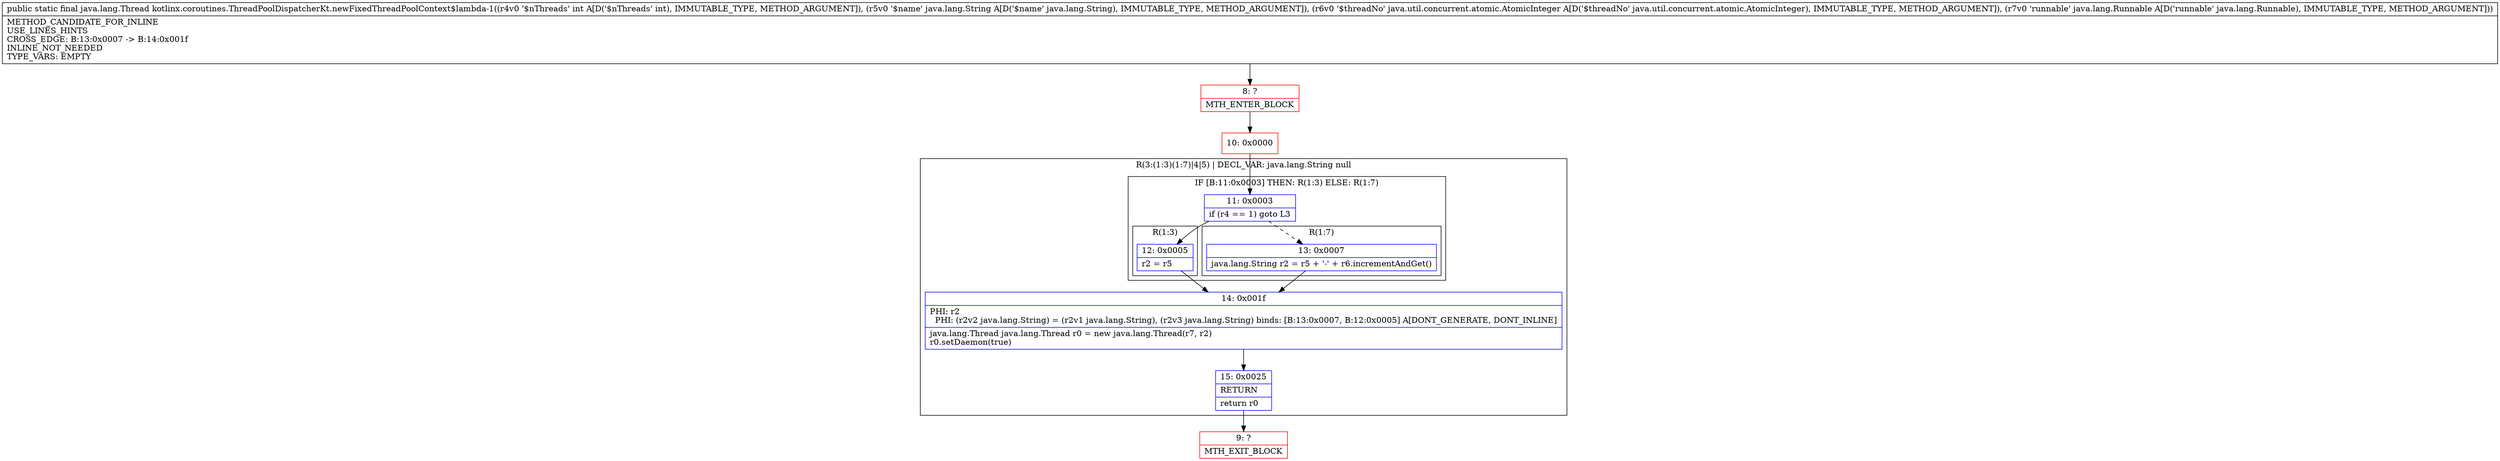 digraph "CFG forkotlinx.coroutines.ThreadPoolDispatcherKt.newFixedThreadPoolContext$lambda\-1(ILjava\/lang\/String;Ljava\/util\/concurrent\/atomic\/AtomicInteger;Ljava\/lang\/Runnable;)Ljava\/lang\/Thread;" {
subgraph cluster_Region_1559360568 {
label = "R(3:(1:3)(1:7)|4|5) | DECL_VAR: java.lang.String null\l";
node [shape=record,color=blue];
subgraph cluster_IfRegion_563960363 {
label = "IF [B:11:0x0003] THEN: R(1:3) ELSE: R(1:7)";
node [shape=record,color=blue];
Node_11 [shape=record,label="{11\:\ 0x0003|if (r4 == 1) goto L3\l}"];
subgraph cluster_Region_1478376125 {
label = "R(1:3)";
node [shape=record,color=blue];
Node_12 [shape=record,label="{12\:\ 0x0005|r2 = r5\l}"];
}
subgraph cluster_Region_1041654498 {
label = "R(1:7)";
node [shape=record,color=blue];
Node_13 [shape=record,label="{13\:\ 0x0007|java.lang.String r2 = r5 + '\-' + r6.incrementAndGet()\l}"];
}
}
Node_14 [shape=record,label="{14\:\ 0x001f|PHI: r2 \l  PHI: (r2v2 java.lang.String) = (r2v1 java.lang.String), (r2v3 java.lang.String) binds: [B:13:0x0007, B:12:0x0005] A[DONT_GENERATE, DONT_INLINE]\l|java.lang.Thread java.lang.Thread r0 = new java.lang.Thread(r7, r2)\lr0.setDaemon(true)\l}"];
Node_15 [shape=record,label="{15\:\ 0x0025|RETURN\l|return r0\l}"];
}
Node_8 [shape=record,color=red,label="{8\:\ ?|MTH_ENTER_BLOCK\l}"];
Node_10 [shape=record,color=red,label="{10\:\ 0x0000}"];
Node_9 [shape=record,color=red,label="{9\:\ ?|MTH_EXIT_BLOCK\l}"];
MethodNode[shape=record,label="{public static final java.lang.Thread kotlinx.coroutines.ThreadPoolDispatcherKt.newFixedThreadPoolContext$lambda\-1((r4v0 '$nThreads' int A[D('$nThreads' int), IMMUTABLE_TYPE, METHOD_ARGUMENT]), (r5v0 '$name' java.lang.String A[D('$name' java.lang.String), IMMUTABLE_TYPE, METHOD_ARGUMENT]), (r6v0 '$threadNo' java.util.concurrent.atomic.AtomicInteger A[D('$threadNo' java.util.concurrent.atomic.AtomicInteger), IMMUTABLE_TYPE, METHOD_ARGUMENT]), (r7v0 'runnable' java.lang.Runnable A[D('runnable' java.lang.Runnable), IMMUTABLE_TYPE, METHOD_ARGUMENT]))  | METHOD_CANDIDATE_FOR_INLINE\lUSE_LINES_HINTS\lCROSS_EDGE: B:13:0x0007 \-\> B:14:0x001f\lINLINE_NOT_NEEDED\lTYPE_VARS: EMPTY\l}"];
MethodNode -> Node_8;Node_11 -> Node_12;
Node_11 -> Node_13[style=dashed];
Node_12 -> Node_14;
Node_13 -> Node_14;
Node_14 -> Node_15;
Node_15 -> Node_9;
Node_8 -> Node_10;
Node_10 -> Node_11;
}

